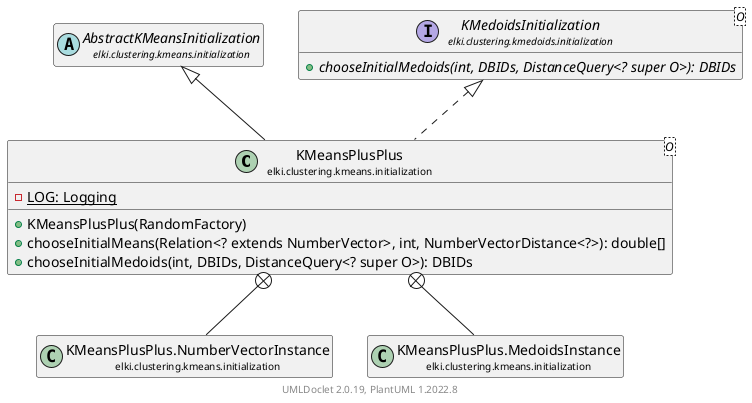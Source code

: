 @startuml
    remove .*\.(Instance|Par|Parameterizer|Factory)$
    set namespaceSeparator none
    hide empty fields
    hide empty methods

    class "<size:14>KMeansPlusPlus\n<size:10>elki.clustering.kmeans.initialization" as elki.clustering.kmeans.initialization.KMeansPlusPlus<O> [[KMeansPlusPlus.html]] {
        {static} -LOG: Logging
        +KMeansPlusPlus(RandomFactory)
        +chooseInitialMeans(Relation<? extends NumberVector>, int, NumberVectorDistance<?>): double[]
        +chooseInitialMedoids(int, DBIDs, DistanceQuery<? super O>): DBIDs
    }

    abstract class "<size:14>AbstractKMeansInitialization\n<size:10>elki.clustering.kmeans.initialization" as elki.clustering.kmeans.initialization.AbstractKMeansInitialization [[AbstractKMeansInitialization.html]]
    interface "<size:14>KMedoidsInitialization\n<size:10>elki.clustering.kmedoids.initialization" as elki.clustering.kmedoids.initialization.KMedoidsInitialization<O> [[../../kmedoids/initialization/KMedoidsInitialization.html]] {
        {abstract} +chooseInitialMedoids(int, DBIDs, DistanceQuery<? super O>): DBIDs
    }
    abstract class "<size:14>KMeansPlusPlus.Instance\n<size:10>elki.clustering.kmeans.initialization" as elki.clustering.kmeans.initialization.KMeansPlusPlus.Instance<T> [[KMeansPlusPlus.Instance.html]]
    class "<size:14>KMeansPlusPlus.NumberVectorInstance\n<size:10>elki.clustering.kmeans.initialization" as elki.clustering.kmeans.initialization.KMeansPlusPlus.NumberVectorInstance [[KMeansPlusPlus.NumberVectorInstance.html]]
    class "<size:14>KMeansPlusPlus.MedoidsInstance\n<size:10>elki.clustering.kmeans.initialization" as elki.clustering.kmeans.initialization.KMeansPlusPlus.MedoidsInstance [[KMeansPlusPlus.MedoidsInstance.html]]
    class "<size:14>KMeansPlusPlus.Par\n<size:10>elki.clustering.kmeans.initialization" as elki.clustering.kmeans.initialization.KMeansPlusPlus.Par<V> [[KMeansPlusPlus.Par.html]]

    elki.clustering.kmeans.initialization.AbstractKMeansInitialization <|-- elki.clustering.kmeans.initialization.KMeansPlusPlus
    elki.clustering.kmedoids.initialization.KMedoidsInitialization <|.. elki.clustering.kmeans.initialization.KMeansPlusPlus
    elki.clustering.kmeans.initialization.KMeansPlusPlus +-- elki.clustering.kmeans.initialization.KMeansPlusPlus.Instance
    elki.clustering.kmeans.initialization.KMeansPlusPlus +-- elki.clustering.kmeans.initialization.KMeansPlusPlus.NumberVectorInstance
    elki.clustering.kmeans.initialization.KMeansPlusPlus +-- elki.clustering.kmeans.initialization.KMeansPlusPlus.MedoidsInstance
    elki.clustering.kmeans.initialization.KMeansPlusPlus +-- elki.clustering.kmeans.initialization.KMeansPlusPlus.Par

    center footer UMLDoclet 2.0.19, PlantUML 1.2022.8
@enduml
